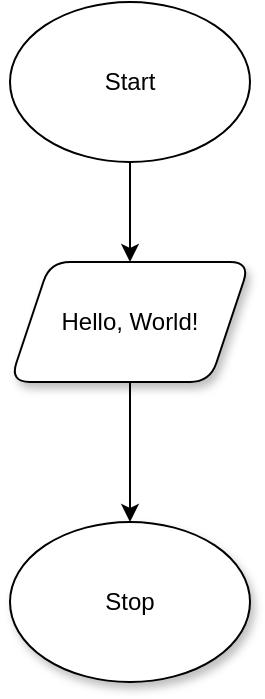 <mxfile>
    <diagram id="tGfr8Iy4G-qU5hVLyukZ" name="Page-1">
        <mxGraphModel dx="280" dy="466" grid="1" gridSize="10" guides="1" tooltips="1" connect="1" arrows="1" fold="1" page="1" pageScale="1" pageWidth="827" pageHeight="1169" math="0" shadow="0">
            <root>
                <mxCell id="0"/>
                <mxCell id="1" parent="0"/>
                <mxCell id="4" value="" style="edgeStyle=none;html=1;" edge="1" parent="1" source="2" target="3">
                    <mxGeometry relative="1" as="geometry"/>
                </mxCell>
                <mxCell id="2" value="Start" style="ellipse;whiteSpace=wrap;html=1;" vertex="1" parent="1">
                    <mxGeometry x="320" y="130" width="120" height="80" as="geometry"/>
                </mxCell>
                <mxCell id="6" value="" style="edgeStyle=none;html=1;" edge="1" parent="1" source="3">
                    <mxGeometry relative="1" as="geometry">
                        <mxPoint x="380" y="390" as="targetPoint"/>
                    </mxGeometry>
                </mxCell>
                <mxCell id="3" value="Hello, World!" style="shape=parallelogram;perimeter=parallelogramPerimeter;whiteSpace=wrap;html=1;fixedSize=1;shadow=1;rounded=1;" vertex="1" parent="1">
                    <mxGeometry x="320" y="260" width="120" height="60" as="geometry"/>
                </mxCell>
                <mxCell id="7" value="Stop" style="ellipse;whiteSpace=wrap;html=1;rounded=1;shadow=1;" vertex="1" parent="1">
                    <mxGeometry x="320" y="390" width="120" height="80" as="geometry"/>
                </mxCell>
            </root>
        </mxGraphModel>
    </diagram>
</mxfile>